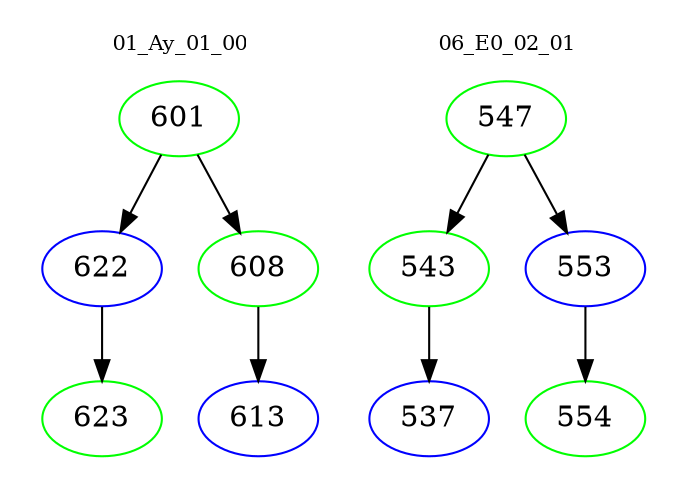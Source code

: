 digraph{
subgraph cluster_0 {
color = white
label = "01_Ay_01_00";
fontsize=10;
T0_601 [label="601", color="green"]
T0_601 -> T0_622 [color="black"]
T0_622 [label="622", color="blue"]
T0_622 -> T0_623 [color="black"]
T0_623 [label="623", color="green"]
T0_601 -> T0_608 [color="black"]
T0_608 [label="608", color="green"]
T0_608 -> T0_613 [color="black"]
T0_613 [label="613", color="blue"]
}
subgraph cluster_1 {
color = white
label = "06_E0_02_01";
fontsize=10;
T1_547 [label="547", color="green"]
T1_547 -> T1_543 [color="black"]
T1_543 [label="543", color="green"]
T1_543 -> T1_537 [color="black"]
T1_537 [label="537", color="blue"]
T1_547 -> T1_553 [color="black"]
T1_553 [label="553", color="blue"]
T1_553 -> T1_554 [color="black"]
T1_554 [label="554", color="green"]
}
}
